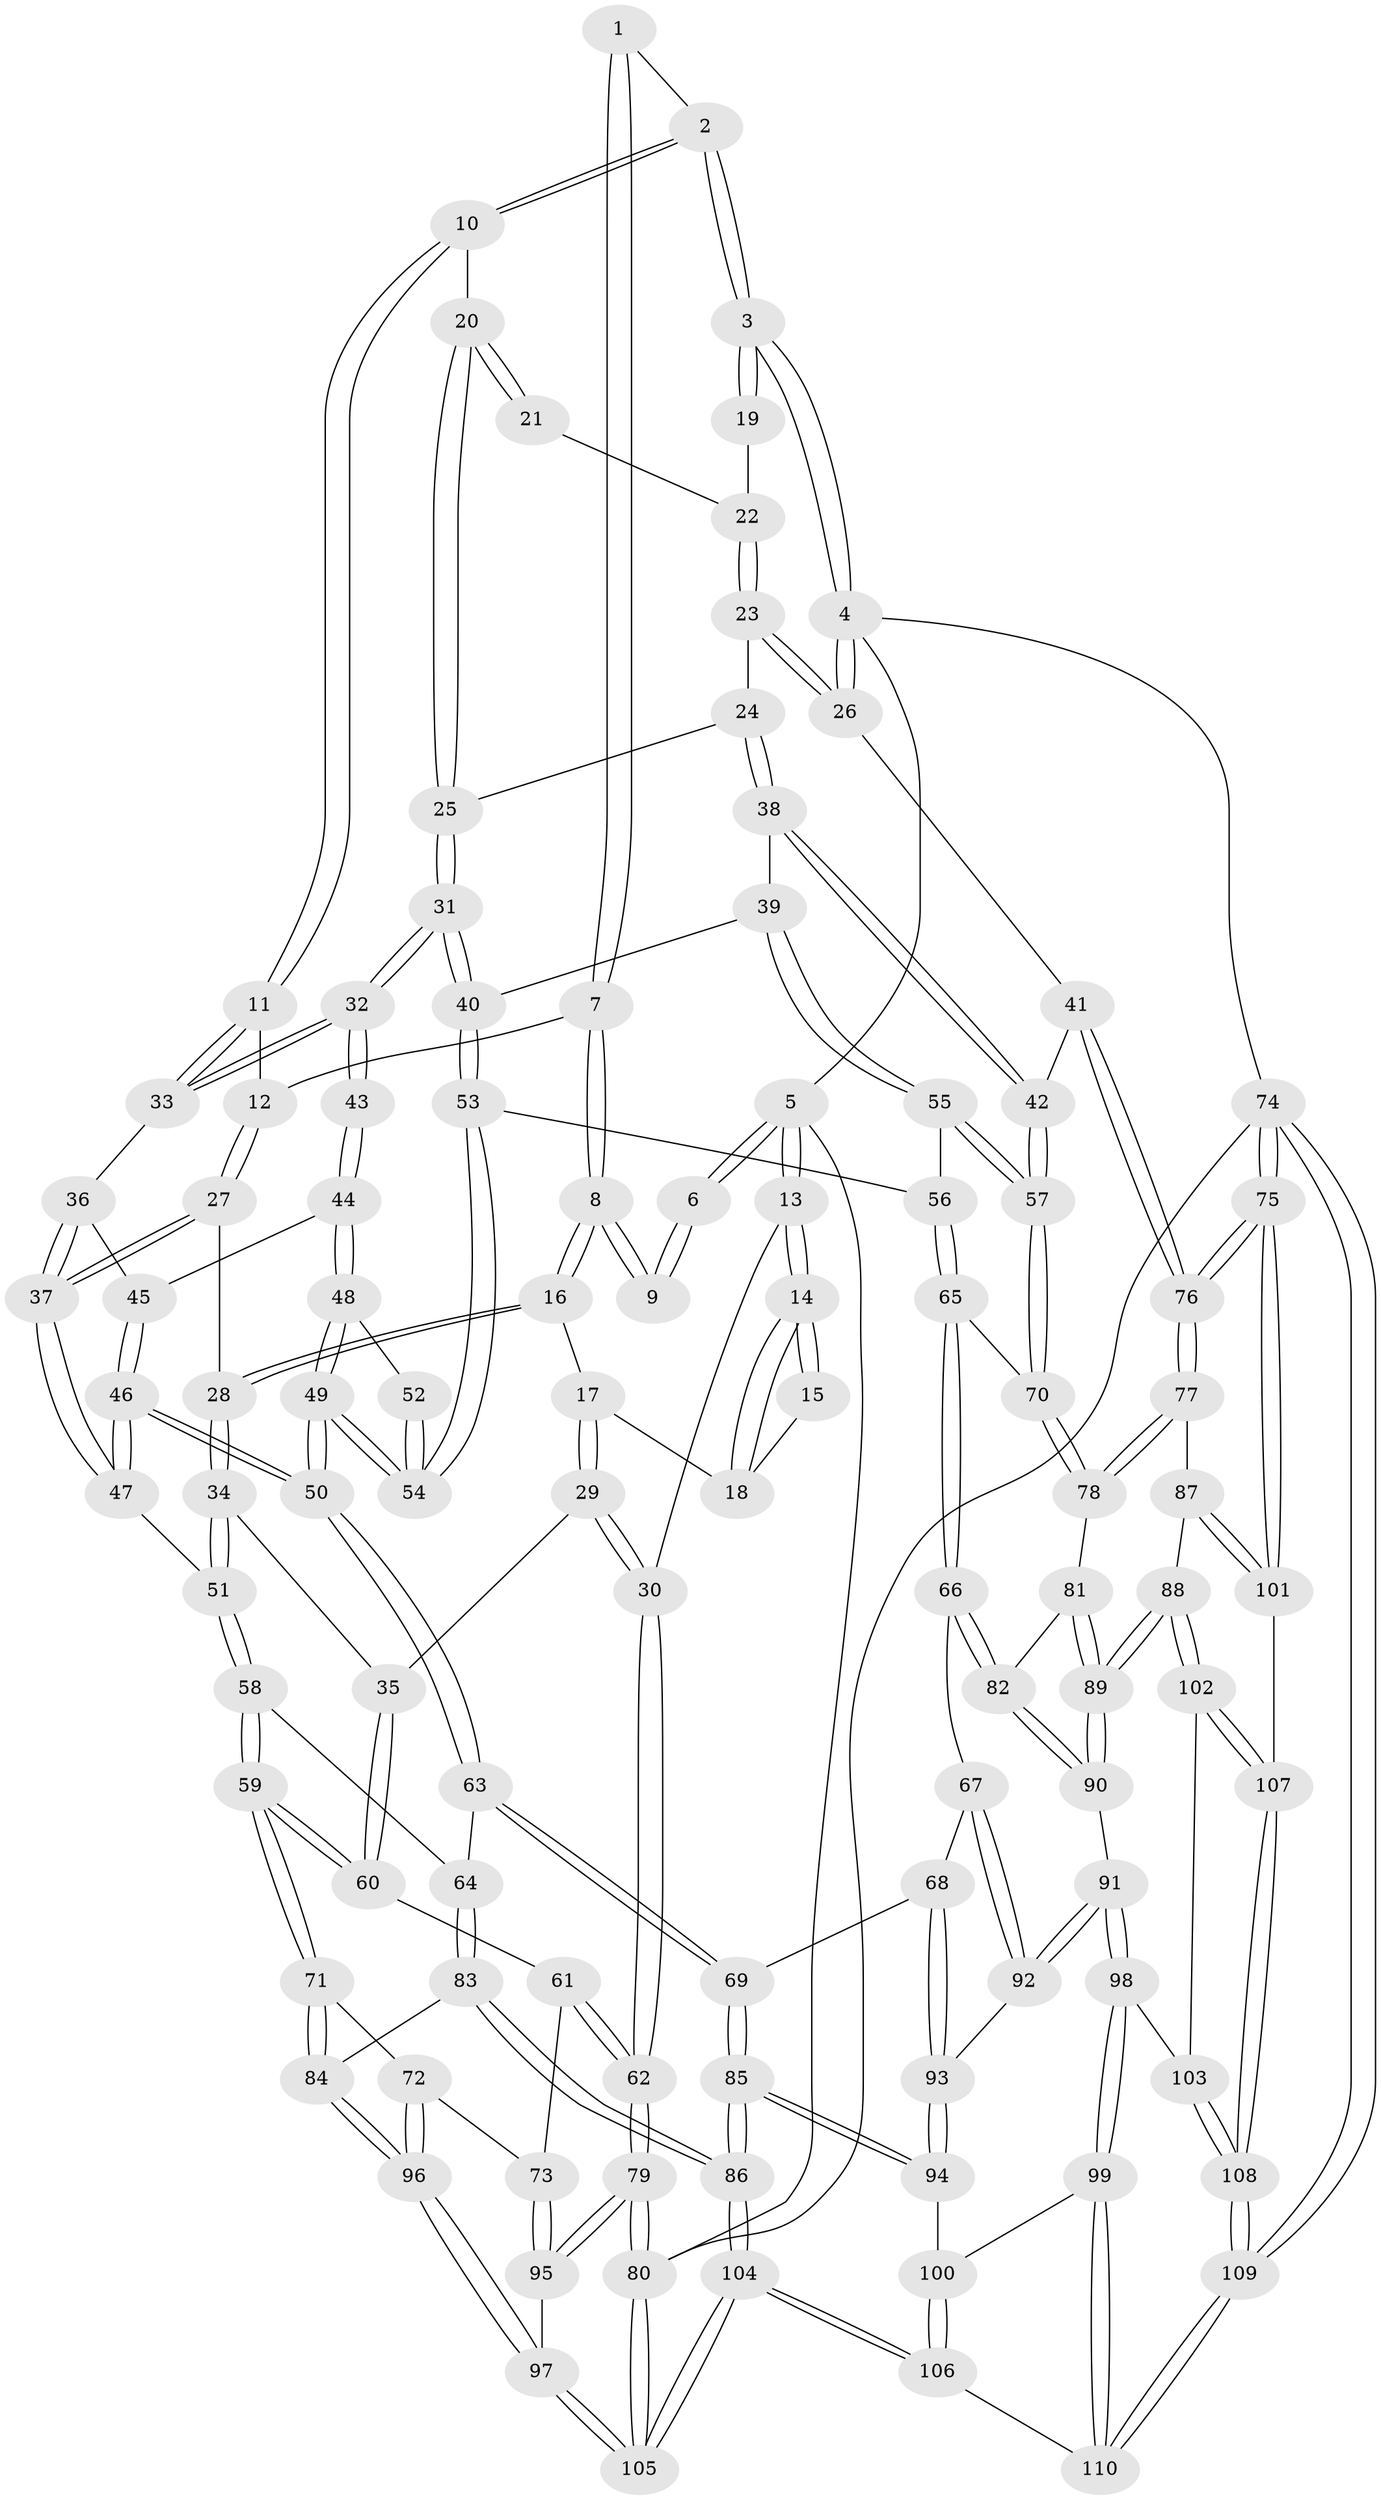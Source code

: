 // Generated by graph-tools (version 1.1) at 2025/11/02/27/25 16:11:58]
// undirected, 110 vertices, 272 edges
graph export_dot {
graph [start="1"]
  node [color=gray90,style=filled];
  1 [pos="+0.47840096931081816+0"];
  2 [pos="+0.5360138975714828+0"];
  3 [pos="+1+0"];
  4 [pos="+1+0"];
  5 [pos="+0+0"];
  6 [pos="+0.2651001396105623+0"];
  7 [pos="+0.3153462916513704+0.12858285165119593"];
  8 [pos="+0.22015836691087712+0.1470323505565057"];
  9 [pos="+0.18694369139742809+0.06401022837613426"];
  10 [pos="+0.5756611977116989+0.0718151203672752"];
  11 [pos="+0.5134270000346278+0.18526235866417332"];
  12 [pos="+0.3770657601604223+0.1790683516486292"];
  13 [pos="+0+0"];
  14 [pos="+0+0.027888516230991884"];
  15 [pos="+0.16096353903629768+0.0656900340368185"];
  16 [pos="+0.21191001289511704+0.16964602759326067"];
  17 [pos="+0.1070022927717862+0.19562259134889226"];
  18 [pos="+0.06373237454045591+0.146278094773586"];
  19 [pos="+0.8948823504122165+0.023634035237997383"];
  20 [pos="+0.7109458638494862+0.1554045782849669"];
  21 [pos="+0.7704864319800125+0.12333780523110209"];
  22 [pos="+0.8800139130491302+0.18078616451466234"];
  23 [pos="+0.8948688318171578+0.26410554114003687"];
  24 [pos="+0.8325905366469852+0.2776457140012851"];
  25 [pos="+0.7493019107621975+0.2458140273442334"];
  26 [pos="+1+0.3293525367826539"];
  27 [pos="+0.28627646006654067+0.33616855930111644"];
  28 [pos="+0.25617659180782965+0.33050745027826406"];
  29 [pos="+0+0.3803557553121523"];
  30 [pos="+0+0.3780295512593122"];
  31 [pos="+0.6268520586190832+0.3861088839698154"];
  32 [pos="+0.5863895698286831+0.3625993663023391"];
  33 [pos="+0.5130589042213091+0.19829017093062032"];
  34 [pos="+0.1313396985431797+0.40426638656198305"];
  35 [pos="+0.07894891673395439+0.41064435074443534"];
  36 [pos="+0.35742450235290013+0.3554243141397645"];
  37 [pos="+0.30319033438254633+0.3449738150100038"];
  38 [pos="+0.8161626178795794+0.37080492044556"];
  39 [pos="+0.647817821378445+0.41090131351723147"];
  40 [pos="+0.631076496287254+0.39571440355107584"];
  41 [pos="+1+0.36214592897503095"];
  42 [pos="+0.8665568231267705+0.5281589197788976"];
  43 [pos="+0.5770532033435614+0.3658215720384027"];
  44 [pos="+0.4215000260852123+0.37968985450289733"];
  45 [pos="+0.3600907683040606+0.3578165158225572"];
  46 [pos="+0.40100138786928885+0.5393479702738967"];
  47 [pos="+0.30457276367393615+0.5053521136492437"];
  48 [pos="+0.4588896620961134+0.4520450812646673"];
  49 [pos="+0.4501126187256949+0.5743209625658031"];
  50 [pos="+0.44114953748070385+0.5824332225533098"];
  51 [pos="+0.24401814745121103+0.5353340874209909"];
  52 [pos="+0.5172417117092999+0.42309974069307915"];
  53 [pos="+0.5241019540231768+0.5447453198097004"];
  54 [pos="+0.4654110450355206+0.5666968702563112"];
  55 [pos="+0.689507023503328+0.47055412502930527"];
  56 [pos="+0.6215456230562915+0.5824957881302943"];
  57 [pos="+0.8409401967420165+0.5568708548411326"];
  58 [pos="+0.23822523102687115+0.6291304100851438"];
  59 [pos="+0.20984044547573408+0.6492940991835366"];
  60 [pos="+0.1102174299205788+0.5858161063507352"];
  61 [pos="+0.07145385121240617+0.615906605612775"];
  62 [pos="+0+0.6537216653797453"];
  63 [pos="+0.4386321937917074+0.5943296141101807"];
  64 [pos="+0.36444345814302576+0.6423385981999122"];
  65 [pos="+0.6434079976386311+0.6419666536805866"];
  66 [pos="+0.625939150917877+0.6778323972067222"];
  67 [pos="+0.5312606816038343+0.6850527088711024"];
  68 [pos="+0.5210090110939791+0.6841974420149992"];
  69 [pos="+0.4921653626827947+0.6646145270204777"];
  70 [pos="+0.8378719135750572+0.5832816757739643"];
  71 [pos="+0.20025434252006807+0.6829680245856378"];
  72 [pos="+0.16561916433639182+0.7181142368132155"];
  73 [pos="+0.08173066058545984+0.7263480376445446"];
  74 [pos="+1+1"];
  75 [pos="+1+0.9612402987761338"];
  76 [pos="+1+0.7386476636904692"];
  77 [pos="+0.9629145787997483+0.7378326933870715"];
  78 [pos="+0.8446474206651402+0.610188450384827"];
  79 [pos="+0+0.7449102139951148"];
  80 [pos="+0+1"];
  81 [pos="+0.8077615960185572+0.6658923523923886"];
  82 [pos="+0.6567762879449309+0.7342693782534822"];
  83 [pos="+0.34845538485533867+0.8130612310137892"];
  84 [pos="+0.3134147114259709+0.806594534458408"];
  85 [pos="+0.39018415440073234+0.8370964955672064"];
  86 [pos="+0.37473418709171774+0.8392559616738565"];
  87 [pos="+0.9617376856538971+0.7396208237643227"];
  88 [pos="+0.7735981413399073+0.8446226240184421"];
  89 [pos="+0.7619442589495355+0.8095008567142343"];
  90 [pos="+0.6572390060050142+0.7373650024205405"];
  91 [pos="+0.6095238533562445+0.8119530788378255"];
  92 [pos="+0.5962241085572518+0.8062449053409854"];
  93 [pos="+0.5130968403987798+0.7919209856400561"];
  94 [pos="+0.45773493162162826+0.8457921130290196"];
  95 [pos="+0.025284184626620455+0.7584481477741492"];
  96 [pos="+0.1750630405809841+0.8568026476332167"];
  97 [pos="+0.1459759365389384+0.8997586518325634"];
  98 [pos="+0.6241212318779881+0.8984948585922995"];
  99 [pos="+0.5924623343622093+0.9215743042930404"];
  100 [pos="+0.4883052201657863+0.8750453149552183"];
  101 [pos="+0.9199829956489481+0.9186194653134645"];
  102 [pos="+0.7716121549414726+0.8590114748548271"];
  103 [pos="+0.6377768309005479+0.8995620605493974"];
  104 [pos="+0.268180781198964+1"];
  105 [pos="+0.08681225393227933+1"];
  106 [pos="+0.4041887526066994+1"];
  107 [pos="+0.8509290306114706+0.9707548047675524"];
  108 [pos="+0.8285495569850907+1"];
  109 [pos="+0.8340327730682536+1"];
  110 [pos="+0.505635849473093+1"];
  1 -- 2;
  1 -- 7;
  1 -- 7;
  2 -- 3;
  2 -- 3;
  2 -- 10;
  2 -- 10;
  3 -- 4;
  3 -- 4;
  3 -- 19;
  3 -- 19;
  4 -- 5;
  4 -- 26;
  4 -- 26;
  4 -- 74;
  5 -- 6;
  5 -- 6;
  5 -- 13;
  5 -- 13;
  5 -- 80;
  6 -- 9;
  6 -- 9;
  7 -- 8;
  7 -- 8;
  7 -- 12;
  8 -- 9;
  8 -- 9;
  8 -- 16;
  8 -- 16;
  10 -- 11;
  10 -- 11;
  10 -- 20;
  11 -- 12;
  11 -- 33;
  11 -- 33;
  12 -- 27;
  12 -- 27;
  13 -- 14;
  13 -- 14;
  13 -- 30;
  14 -- 15;
  14 -- 15;
  14 -- 18;
  14 -- 18;
  15 -- 18;
  16 -- 17;
  16 -- 28;
  16 -- 28;
  17 -- 18;
  17 -- 29;
  17 -- 29;
  19 -- 22;
  20 -- 21;
  20 -- 21;
  20 -- 25;
  20 -- 25;
  21 -- 22;
  22 -- 23;
  22 -- 23;
  23 -- 24;
  23 -- 26;
  23 -- 26;
  24 -- 25;
  24 -- 38;
  24 -- 38;
  25 -- 31;
  25 -- 31;
  26 -- 41;
  27 -- 28;
  27 -- 37;
  27 -- 37;
  28 -- 34;
  28 -- 34;
  29 -- 30;
  29 -- 30;
  29 -- 35;
  30 -- 62;
  30 -- 62;
  31 -- 32;
  31 -- 32;
  31 -- 40;
  31 -- 40;
  32 -- 33;
  32 -- 33;
  32 -- 43;
  32 -- 43;
  33 -- 36;
  34 -- 35;
  34 -- 51;
  34 -- 51;
  35 -- 60;
  35 -- 60;
  36 -- 37;
  36 -- 37;
  36 -- 45;
  37 -- 47;
  37 -- 47;
  38 -- 39;
  38 -- 42;
  38 -- 42;
  39 -- 40;
  39 -- 55;
  39 -- 55;
  40 -- 53;
  40 -- 53;
  41 -- 42;
  41 -- 76;
  41 -- 76;
  42 -- 57;
  42 -- 57;
  43 -- 44;
  43 -- 44;
  44 -- 45;
  44 -- 48;
  44 -- 48;
  45 -- 46;
  45 -- 46;
  46 -- 47;
  46 -- 47;
  46 -- 50;
  46 -- 50;
  47 -- 51;
  48 -- 49;
  48 -- 49;
  48 -- 52;
  49 -- 50;
  49 -- 50;
  49 -- 54;
  49 -- 54;
  50 -- 63;
  50 -- 63;
  51 -- 58;
  51 -- 58;
  52 -- 54;
  52 -- 54;
  53 -- 54;
  53 -- 54;
  53 -- 56;
  55 -- 56;
  55 -- 57;
  55 -- 57;
  56 -- 65;
  56 -- 65;
  57 -- 70;
  57 -- 70;
  58 -- 59;
  58 -- 59;
  58 -- 64;
  59 -- 60;
  59 -- 60;
  59 -- 71;
  59 -- 71;
  60 -- 61;
  61 -- 62;
  61 -- 62;
  61 -- 73;
  62 -- 79;
  62 -- 79;
  63 -- 64;
  63 -- 69;
  63 -- 69;
  64 -- 83;
  64 -- 83;
  65 -- 66;
  65 -- 66;
  65 -- 70;
  66 -- 67;
  66 -- 82;
  66 -- 82;
  67 -- 68;
  67 -- 92;
  67 -- 92;
  68 -- 69;
  68 -- 93;
  68 -- 93;
  69 -- 85;
  69 -- 85;
  70 -- 78;
  70 -- 78;
  71 -- 72;
  71 -- 84;
  71 -- 84;
  72 -- 73;
  72 -- 96;
  72 -- 96;
  73 -- 95;
  73 -- 95;
  74 -- 75;
  74 -- 75;
  74 -- 109;
  74 -- 109;
  74 -- 80;
  75 -- 76;
  75 -- 76;
  75 -- 101;
  75 -- 101;
  76 -- 77;
  76 -- 77;
  77 -- 78;
  77 -- 78;
  77 -- 87;
  78 -- 81;
  79 -- 80;
  79 -- 80;
  79 -- 95;
  79 -- 95;
  80 -- 105;
  80 -- 105;
  81 -- 82;
  81 -- 89;
  81 -- 89;
  82 -- 90;
  82 -- 90;
  83 -- 84;
  83 -- 86;
  83 -- 86;
  84 -- 96;
  84 -- 96;
  85 -- 86;
  85 -- 86;
  85 -- 94;
  85 -- 94;
  86 -- 104;
  86 -- 104;
  87 -- 88;
  87 -- 101;
  87 -- 101;
  88 -- 89;
  88 -- 89;
  88 -- 102;
  88 -- 102;
  89 -- 90;
  89 -- 90;
  90 -- 91;
  91 -- 92;
  91 -- 92;
  91 -- 98;
  91 -- 98;
  92 -- 93;
  93 -- 94;
  93 -- 94;
  94 -- 100;
  95 -- 97;
  96 -- 97;
  96 -- 97;
  97 -- 105;
  97 -- 105;
  98 -- 99;
  98 -- 99;
  98 -- 103;
  99 -- 100;
  99 -- 110;
  99 -- 110;
  100 -- 106;
  100 -- 106;
  101 -- 107;
  102 -- 103;
  102 -- 107;
  102 -- 107;
  103 -- 108;
  103 -- 108;
  104 -- 105;
  104 -- 105;
  104 -- 106;
  104 -- 106;
  106 -- 110;
  107 -- 108;
  107 -- 108;
  108 -- 109;
  108 -- 109;
  109 -- 110;
  109 -- 110;
}
